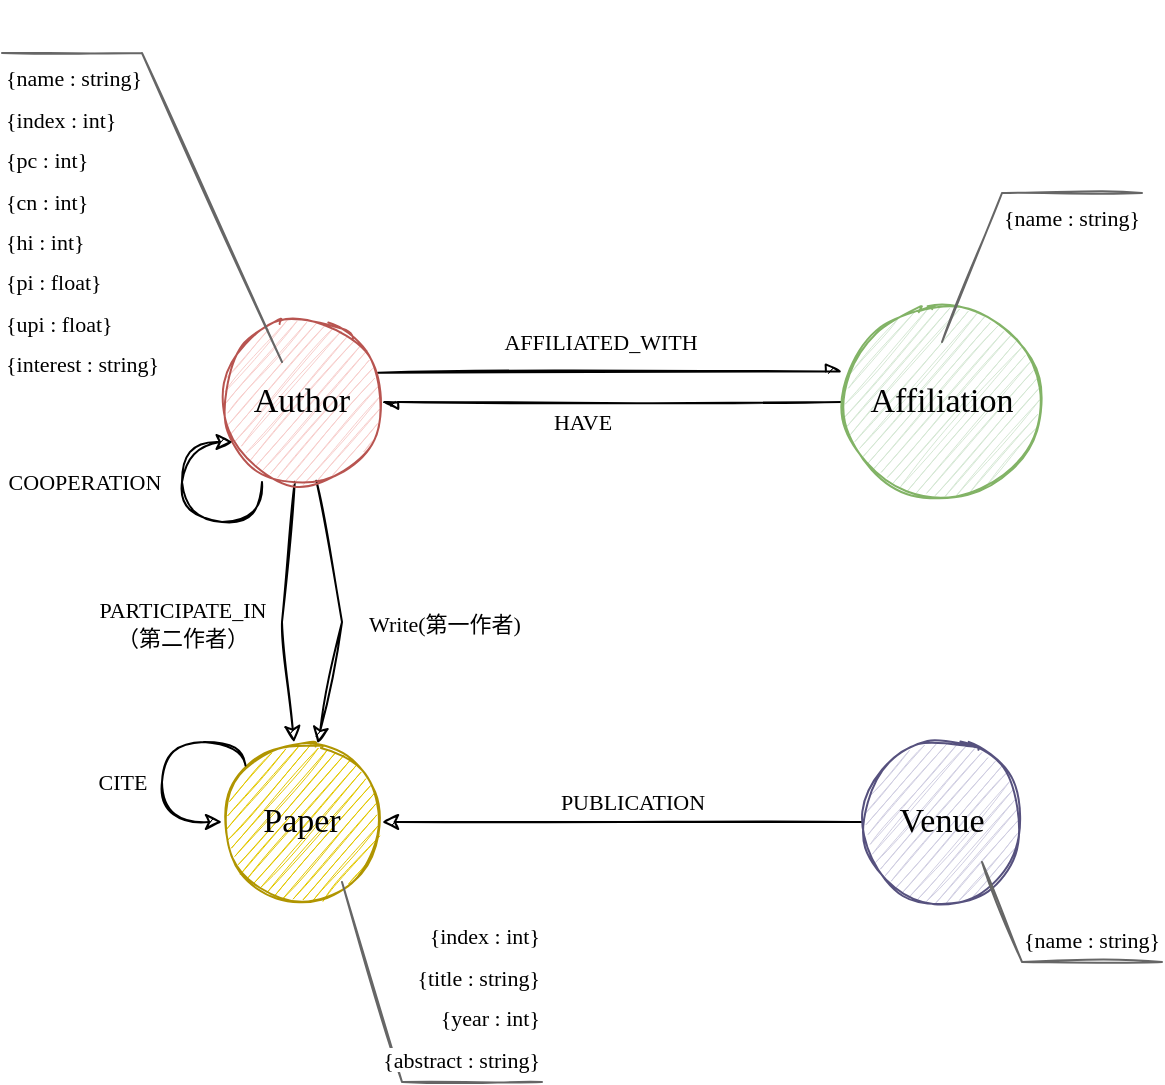 <mxfile version="17.5.1" type="github">
  <diagram id="NAdV_dPSPDdANb3QGHkW" name="Page-1">
    <mxGraphModel dx="1191" dy="1123" grid="1" gridSize="10" guides="1" tooltips="1" connect="1" arrows="1" fold="1" page="1" pageScale="1" pageWidth="827" pageHeight="1169" math="0" shadow="0">
      <root>
        <mxCell id="0" />
        <mxCell id="1" parent="0" />
        <mxCell id="nkXcuJqQHbr-w7f9x88K-4" style="rounded=0;orthogonalLoop=1;jettySize=auto;html=1;fontFamily=Fredoka One;fontSource=https%3A%2F%2Ffonts.googleapis.com%2Fcss%3Ffamily%3DFredoka%2BOne;fontSize=11;strokeColor=default;endArrow=async;endFill=1;startArrow=none;startFill=0;exitX=0.975;exitY=0.317;exitDx=0;exitDy=0;exitPerimeter=0;entryX=0;entryY=0.347;entryDx=0;entryDy=0;entryPerimeter=0;sketch=1;" edge="1" parent="1" source="nkXcuJqQHbr-w7f9x88K-1" target="nkXcuJqQHbr-w7f9x88K-3">
          <mxGeometry relative="1" as="geometry">
            <mxPoint x="530" y="695" as="targetPoint" />
          </mxGeometry>
        </mxCell>
        <mxCell id="nkXcuJqQHbr-w7f9x88K-7" value="AFFILIATED_WITH" style="edgeLabel;html=1;align=center;verticalAlign=middle;resizable=0;points=[];fontSize=11;fontFamily=Fredoka One;" vertex="1" connectable="0" parent="nkXcuJqQHbr-w7f9x88K-4">
          <mxGeometry x="-0.181" y="-3" relative="1" as="geometry">
            <mxPoint x="16" y="-18" as="offset" />
          </mxGeometry>
        </mxCell>
        <mxCell id="nkXcuJqQHbr-w7f9x88K-15" style="edgeStyle=none;rounded=0;orthogonalLoop=1;jettySize=auto;html=1;fontFamily=Fredoka One;fontSource=https%3A%2F%2Ffonts.googleapis.com%2Fcss%3Ffamily%3DFredoka%2BOne;fontSize=11;startArrow=none;startFill=0;endArrow=classic;endFill=1;strokeColor=default;sketch=1;" edge="1" parent="1" source="nkXcuJqQHbr-w7f9x88K-1" target="nkXcuJqQHbr-w7f9x88K-13">
          <mxGeometry relative="1" as="geometry">
            <Array as="points">
              <mxPoint x="270" y="820" />
            </Array>
          </mxGeometry>
        </mxCell>
        <mxCell id="nkXcuJqQHbr-w7f9x88K-16" value="Write(第一作者)" style="edgeLabel;html=1;align=center;verticalAlign=middle;resizable=0;points=[];fontSize=11;fontFamily=Fredoka One;" vertex="1" connectable="0" parent="nkXcuJqQHbr-w7f9x88K-15">
          <mxGeometry x="-0.141" y="2" relative="1" as="geometry">
            <mxPoint x="51" y="15" as="offset" />
          </mxGeometry>
        </mxCell>
        <mxCell id="nkXcuJqQHbr-w7f9x88K-17" style="edgeStyle=none;rounded=0;orthogonalLoop=1;jettySize=auto;html=1;fontFamily=Fredoka One;fontSource=https%3A%2F%2Ffonts.googleapis.com%2Fcss%3Ffamily%3DFredoka%2BOne;fontSize=11;startArrow=none;startFill=0;endArrow=classic;endFill=1;strokeColor=default;sketch=1;" edge="1" parent="1" source="nkXcuJqQHbr-w7f9x88K-1" target="nkXcuJqQHbr-w7f9x88K-13">
          <mxGeometry relative="1" as="geometry">
            <Array as="points">
              <mxPoint x="240" y="820" />
            </Array>
          </mxGeometry>
        </mxCell>
        <mxCell id="nkXcuJqQHbr-w7f9x88K-18" value="PARTICIPATE_IN&lt;br&gt;（第二作者）" style="edgeLabel;html=1;align=center;verticalAlign=middle;resizable=0;points=[];fontSize=11;fontFamily=Fredoka One;rotation=0;" vertex="1" connectable="0" parent="nkXcuJqQHbr-w7f9x88K-17">
          <mxGeometry x="0.205" y="1" relative="1" as="geometry">
            <mxPoint x="-52" y="-8" as="offset" />
          </mxGeometry>
        </mxCell>
        <mxCell id="nkXcuJqQHbr-w7f9x88K-1" value="&lt;font data-font-src=&quot;https://fonts.googleapis.com/css?family=Fredoka+One&quot; style=&quot;font-size: 17px&quot; face=&quot;Fredoka One&quot;&gt;Author&lt;/font&gt;" style="ellipse;whiteSpace=wrap;html=1;aspect=fixed;sketch=1;shadow=0;fillColor=#f8cecc;strokeColor=#b85450;" vertex="1" parent="1">
          <mxGeometry x="210" y="670" width="80" height="80" as="geometry" />
        </mxCell>
        <mxCell id="nkXcuJqQHbr-w7f9x88K-8" style="edgeStyle=none;rounded=0;orthogonalLoop=1;jettySize=auto;html=1;entryX=1;entryY=0.5;entryDx=0;entryDy=0;fontFamily=Fredoka One;fontSource=https%3A%2F%2Ffonts.googleapis.com%2Fcss%3Ffamily%3DFredoka%2BOne;fontSize=11;startArrow=none;startFill=0;endArrow=async;endFill=1;strokeColor=default;sketch=1;" edge="1" parent="1" source="nkXcuJqQHbr-w7f9x88K-3" target="nkXcuJqQHbr-w7f9x88K-1">
          <mxGeometry relative="1" as="geometry" />
        </mxCell>
        <mxCell id="nkXcuJqQHbr-w7f9x88K-12" value="HAVE" style="edgeLabel;html=1;align=center;verticalAlign=middle;resizable=0;points=[];fontSize=11;fontFamily=Fredoka One;" vertex="1" connectable="0" parent="nkXcuJqQHbr-w7f9x88K-8">
          <mxGeometry x="-0.093" y="3" relative="1" as="geometry">
            <mxPoint x="-26" y="7" as="offset" />
          </mxGeometry>
        </mxCell>
        <mxCell id="nkXcuJqQHbr-w7f9x88K-3" value="&lt;font data-font-src=&quot;https://fonts.googleapis.com/css?family=Fredoka+One&quot; style=&quot;font-size: 17px&quot; face=&quot;Fredoka One&quot;&gt;Affiliation&lt;/font&gt;" style="ellipse;whiteSpace=wrap;html=1;aspect=fixed;sketch=1;shadow=0;fillColor=#d5e8d4;strokeColor=#82b366;" vertex="1" parent="1">
          <mxGeometry x="520" y="660" width="100" height="100" as="geometry" />
        </mxCell>
        <mxCell id="nkXcuJqQHbr-w7f9x88K-13" value="&lt;font data-font-src=&quot;https://fonts.googleapis.com/css?family=Fredoka+One&quot; style=&quot;font-size: 17px&quot; face=&quot;Fredoka One&quot;&gt;Paper&lt;/font&gt;" style="ellipse;whiteSpace=wrap;html=1;aspect=fixed;sketch=1;shadow=0;fillColor=#e3c800;fontColor=#000000;strokeColor=#B09500;" vertex="1" parent="1">
          <mxGeometry x="210" y="880" width="80" height="80" as="geometry" />
        </mxCell>
        <mxCell id="nkXcuJqQHbr-w7f9x88K-20" value="&lt;span style=&quot;color: rgb(0 , 0 , 0) ; font-size: 11px ; text-align: center&quot;&gt;&lt;br&gt;{name : string}&lt;/span&gt;&lt;br style=&quot;color: rgb(0 , 0 , 0) ; font-size: 11px ; text-align: center&quot;&gt;&lt;span style=&quot;color: rgb(0 , 0 , 0) ; font-size: 11px ; text-align: center&quot;&gt;{index : int}&lt;/span&gt;&lt;br style=&quot;color: rgb(0 , 0 , 0) ; font-size: 11px ; text-align: center&quot;&gt;&lt;span style=&quot;color: rgb(0 , 0 , 0) ; font-size: 11px ; text-align: center&quot;&gt;{pc : int}&lt;/span&gt;&lt;br style=&quot;color: rgb(0 , 0 , 0) ; font-size: 11px ; text-align: center&quot;&gt;&lt;span style=&quot;color: rgb(0 , 0 , 0) ; font-size: 11px ; text-align: center&quot;&gt;{cn : int}&lt;/span&gt;&lt;br style=&quot;color: rgb(0 , 0 , 0) ; font-size: 11px ; text-align: center&quot;&gt;&lt;span style=&quot;color: rgb(0 , 0 , 0) ; font-size: 11px ; text-align: center&quot;&gt;{hi : int}&lt;/span&gt;&lt;br style=&quot;color: rgb(0 , 0 , 0) ; font-size: 11px ; text-align: center&quot;&gt;&lt;span style=&quot;color: rgb(0 , 0 , 0) ; font-size: 11px ; text-align: center&quot;&gt;{pi : float}&lt;/span&gt;&lt;br style=&quot;color: rgb(0 , 0 , 0) ; font-size: 11px ; text-align: center&quot;&gt;&lt;span style=&quot;color: rgb(0 , 0 , 0) ; font-size: 11px ; text-align: center&quot;&gt;{upi : float}&lt;/span&gt;&lt;br style=&quot;color: rgb(0 , 0 , 0) ; font-size: 11px ; text-align: center&quot;&gt;&lt;span style=&quot;color: rgb(0 , 0 , 0) ; font-size: 11px ; text-align: center&quot;&gt;{interest : string}&lt;/span&gt;" style="strokeWidth=1;shadow=0;dashed=0;align=center;html=1;shape=mxgraph.mockup.text.callout;linkText=;textSize=17;textColor=#666666;callDir=NW;callStyle=line;fontSize=17;fontColor=#666666;align=left;verticalAlign=top;strokeColor=#666666;rounded=1;sketch=1;fontFamily=Fredoka One;fontSource=https%3A%2F%2Ffonts.googleapis.com%2Fcss%3Ffamily%3DFredoka%2BOne;" vertex="1" parent="1">
          <mxGeometry x="100" y="510" width="140" height="180" as="geometry" />
        </mxCell>
        <mxCell id="nkXcuJqQHbr-w7f9x88K-21" value="&lt;span style=&quot;color: rgb(0 , 0 , 0) ; font-size: 11px ; text-align: center&quot;&gt;&lt;br&gt;{name : string}&lt;/span&gt;" style="strokeWidth=1;shadow=0;dashed=0;align=center;html=1;shape=mxgraph.mockup.text.callout;linkText=;textSize=17;textColor=#666666;callDir=NE;callStyle=line;fontSize=17;fontColor=#666666;align=right;verticalAlign=top;strokeColor=#666666;rounded=1;sketch=1;fontFamily=Fredoka One;fontSource=https%3A%2F%2Ffonts.googleapis.com%2Fcss%3Ffamily%3DFredoka%2BOne;" vertex="1" parent="1">
          <mxGeometry x="570" y="580" width="100" height="100" as="geometry" />
        </mxCell>
        <mxCell id="nkXcuJqQHbr-w7f9x88K-24" style="edgeStyle=none;rounded=0;orthogonalLoop=1;jettySize=auto;html=1;fontFamily=Fredoka One;fontSource=https%3A%2F%2Ffonts.googleapis.com%2Fcss%3Ffamily%3DFredoka%2BOne;fontSize=11;startArrow=none;startFill=0;endArrow=classic;endFill=1;strokeColor=default;sketch=1;" edge="1" parent="1" source="nkXcuJqQHbr-w7f9x88K-22" target="nkXcuJqQHbr-w7f9x88K-13">
          <mxGeometry relative="1" as="geometry" />
        </mxCell>
        <mxCell id="nkXcuJqQHbr-w7f9x88K-25" value="PUBLICATION" style="edgeLabel;html=1;align=center;verticalAlign=middle;resizable=0;points=[];fontSize=11;fontFamily=Fredoka One;" vertex="1" connectable="0" parent="nkXcuJqQHbr-w7f9x88K-24">
          <mxGeometry x="0.247" relative="1" as="geometry">
            <mxPoint x="34" y="-10" as="offset" />
          </mxGeometry>
        </mxCell>
        <mxCell id="nkXcuJqQHbr-w7f9x88K-22" value="&lt;font data-font-src=&quot;https://fonts.googleapis.com/css?family=Fredoka+One&quot; style=&quot;font-size: 17px&quot; face=&quot;Fredoka One&quot;&gt;Venue&lt;/font&gt;" style="ellipse;whiteSpace=wrap;html=1;aspect=fixed;sketch=1;shadow=0;fillColor=#d0cee2;strokeColor=#56517e;" vertex="1" parent="1">
          <mxGeometry x="530" y="880" width="80" height="80" as="geometry" />
        </mxCell>
        <mxCell id="nkXcuJqQHbr-w7f9x88K-28" value="&lt;span style=&quot;color: rgb(0 , 0 , 0) ; font-size: 11px ; text-align: center ; background-color: rgb(255 , 255 , 255)&quot;&gt;{index : int}&lt;/span&gt;&lt;br style=&quot;color: rgb(0 , 0 , 0) ; font-size: 11px ; text-align: center ; background-color: rgb(255 , 255 , 255)&quot;&gt;&lt;span style=&quot;color: rgb(0 , 0 , 0) ; font-size: 11px ; text-align: center ; background-color: rgb(255 , 255 , 255)&quot;&gt;{title : string}&lt;/span&gt;&lt;br style=&quot;color: rgb(0 , 0 , 0) ; font-size: 11px ; text-align: center ; background-color: rgb(255 , 255 , 255)&quot;&gt;&lt;span style=&quot;color: rgb(0 , 0 , 0) ; font-size: 11px ; text-align: center ; background-color: rgb(255 , 255 , 255)&quot;&gt;{year : int}&lt;/span&gt;&lt;br style=&quot;color: rgb(0 , 0 , 0) ; font-size: 11px ; text-align: center ; background-color: rgb(255 , 255 , 255)&quot;&gt;&lt;span style=&quot;color: rgb(0 , 0 , 0) ; font-size: 11px ; text-align: center ; background-color: rgb(255 , 255 , 255)&quot;&gt;{abstract : string}&lt;/span&gt;" style="strokeWidth=1;shadow=0;dashed=0;align=center;html=1;shape=mxgraph.mockup.text.callout;linkText=;textSize=17;textColor=#666666;callDir=SE;callStyle=line;fontSize=17;fontColor=#666666;align=right;verticalAlign=bottom;strokeColor=#666666;rounded=1;sketch=1;fontFamily=Fredoka One;fontSource=https%3A%2F%2Ffonts.googleapis.com%2Fcss%3Ffamily%3DFredoka%2BOne;" vertex="1" parent="1">
          <mxGeometry x="270" y="950" width="100" height="100" as="geometry" />
        </mxCell>
        <mxCell id="nkXcuJqQHbr-w7f9x88K-30" style="edgeStyle=orthogonalEdgeStyle;curved=1;rounded=0;orthogonalLoop=1;jettySize=auto;html=1;fontFamily=Fredoka One;fontSource=https%3A%2F%2Ffonts.googleapis.com%2Fcss%3Ffamily%3DFredoka%2BOne;fontSize=11;startArrow=none;startFill=0;endArrow=classic;endFill=1;strokeColor=default;exitX=0;exitY=0;exitDx=0;exitDy=0;sketch=1;" edge="1" parent="1" source="nkXcuJqQHbr-w7f9x88K-13" target="nkXcuJqQHbr-w7f9x88K-13">
          <mxGeometry relative="1" as="geometry">
            <Array as="points">
              <mxPoint x="222" y="880" />
              <mxPoint x="180" y="880" />
              <mxPoint x="180" y="920" />
            </Array>
          </mxGeometry>
        </mxCell>
        <mxCell id="nkXcuJqQHbr-w7f9x88K-31" value="CITE" style="edgeLabel;html=1;align=center;verticalAlign=middle;resizable=0;points=[];fontSize=11;fontFamily=Fredoka One;" vertex="1" connectable="0" parent="nkXcuJqQHbr-w7f9x88K-30">
          <mxGeometry x="0.352" y="5" relative="1" as="geometry">
            <mxPoint x="-25" y="-10" as="offset" />
          </mxGeometry>
        </mxCell>
        <mxCell id="nkXcuJqQHbr-w7f9x88K-32" style="edgeStyle=orthogonalEdgeStyle;curved=1;rounded=0;orthogonalLoop=1;jettySize=auto;html=1;fontFamily=Fredoka One;fontSource=https%3A%2F%2Ffonts.googleapis.com%2Fcss%3Ffamily%3DFredoka%2BOne;fontSize=11;startArrow=none;startFill=0;endArrow=classic;endFill=1;strokeColor=default;exitX=0.25;exitY=1;exitDx=0;exitDy=0;exitPerimeter=0;sketch=1;" edge="1" parent="1" source="nkXcuJqQHbr-w7f9x88K-1" target="nkXcuJqQHbr-w7f9x88K-1">
          <mxGeometry relative="1" as="geometry">
            <Array as="points">
              <mxPoint x="230" y="770" />
              <mxPoint x="190" y="770" />
              <mxPoint x="190" y="730" />
            </Array>
          </mxGeometry>
        </mxCell>
        <mxCell id="nkXcuJqQHbr-w7f9x88K-33" value="COOPERATION" style="edgeLabel;html=1;align=center;verticalAlign=middle;resizable=0;points=[];fontSize=11;fontFamily=Fredoka One;" vertex="1" connectable="0" parent="nkXcuJqQHbr-w7f9x88K-32">
          <mxGeometry x="-0.192" y="-2" relative="1" as="geometry">
            <mxPoint x="-59" y="-18" as="offset" />
          </mxGeometry>
        </mxCell>
        <mxCell id="nkXcuJqQHbr-w7f9x88K-34" value="&lt;span style=&quot;color: rgb(0 , 0 , 0) ; font-size: 11px ; text-align: center ; background-color: rgb(255 , 255 , 255)&quot;&gt;{name : string}&lt;/span&gt;" style="strokeWidth=1;shadow=0;dashed=0;align=center;html=1;shape=mxgraph.mockup.text.callout;linkText=;textSize=17;textColor=#666666;callDir=SE;callStyle=line;fontSize=17;fontColor=#666666;align=right;verticalAlign=bottom;strokeColor=#666666;rounded=1;sketch=1;fontFamily=Fredoka One;fontSource=https%3A%2F%2Ffonts.googleapis.com%2Fcss%3Ffamily%3DFredoka%2BOne;" vertex="1" parent="1">
          <mxGeometry x="590" y="940" width="90" height="50" as="geometry" />
        </mxCell>
      </root>
    </mxGraphModel>
  </diagram>
</mxfile>
